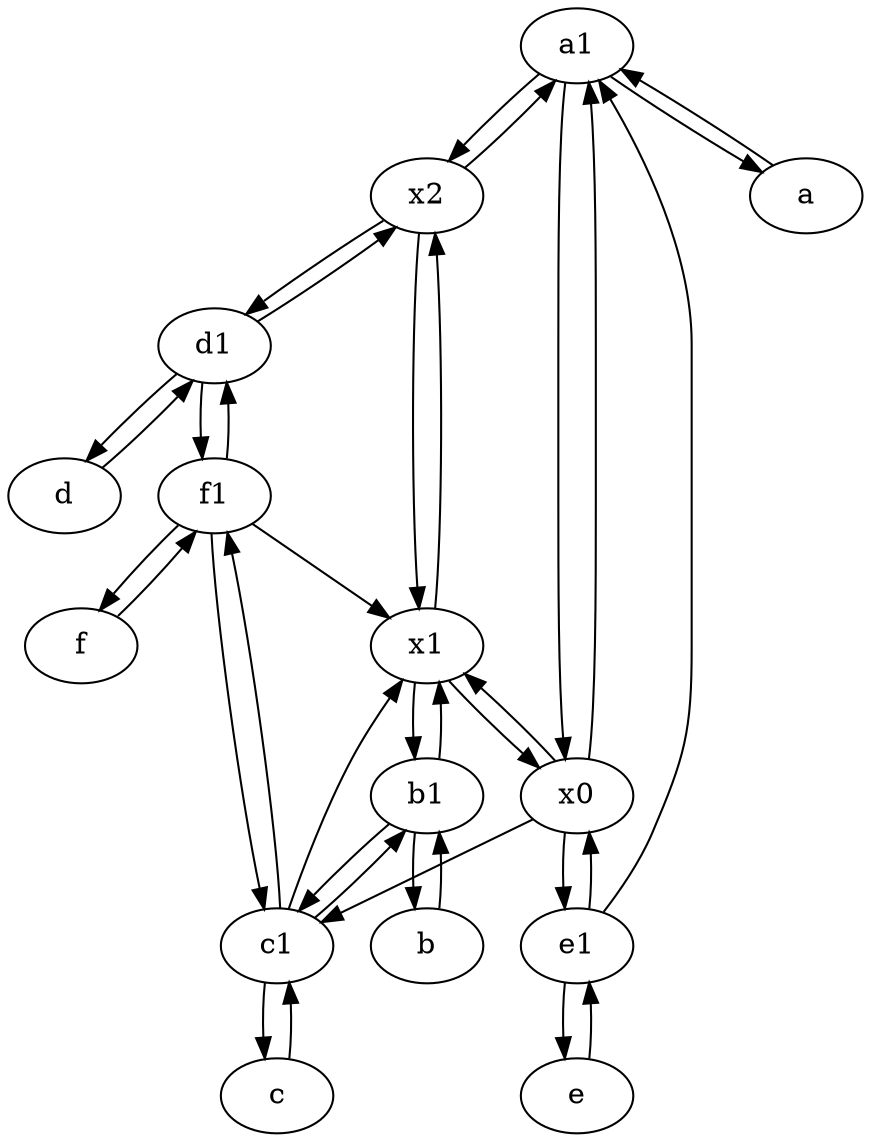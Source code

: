 digraph  {
	a1 [pos="40,15!"];
	e [pos="30,50!"];
	b1 [pos="45,20!"];
	x2;
	x1;
	c [pos="20,10!"];
	d1 [pos="25,30!"];
	c1 [pos="30,15!"];
	d [pos="20,30!"];
	a [pos="40,10!"];
	b [pos="50,20!"];
	f [pos="15,45!"];
	f1;
	x0;
	e1 [pos="25,45!"];
	a1 -> x0;
	a1 -> a;
	x0 -> c1;
	x0 -> x1;
	b1 -> b;
	e -> e1;
	x1 -> x2;
	f1 -> f;
	d1 -> f1;
	x2 -> x1;
	f -> f1;
	b -> b1;
	a1 -> x2;
	b1 -> c1;
	e1 -> a1;
	x2 -> d1;
	d -> d1;
	e1 -> e;
	b1 -> x1;
	c1 -> f1;
	c1 -> b1;
	f1 -> c1;
	x1 -> x0;
	c1 -> c;
	x0 -> e1;
	c -> c1;
	d1 -> x2;
	x0 -> a1;
	f1 -> x1;
	x2 -> a1;
	a -> a1;
	x1 -> b1;
	f1 -> d1;
	d1 -> d;
	e1 -> x0;
	c1 -> x1;

	}